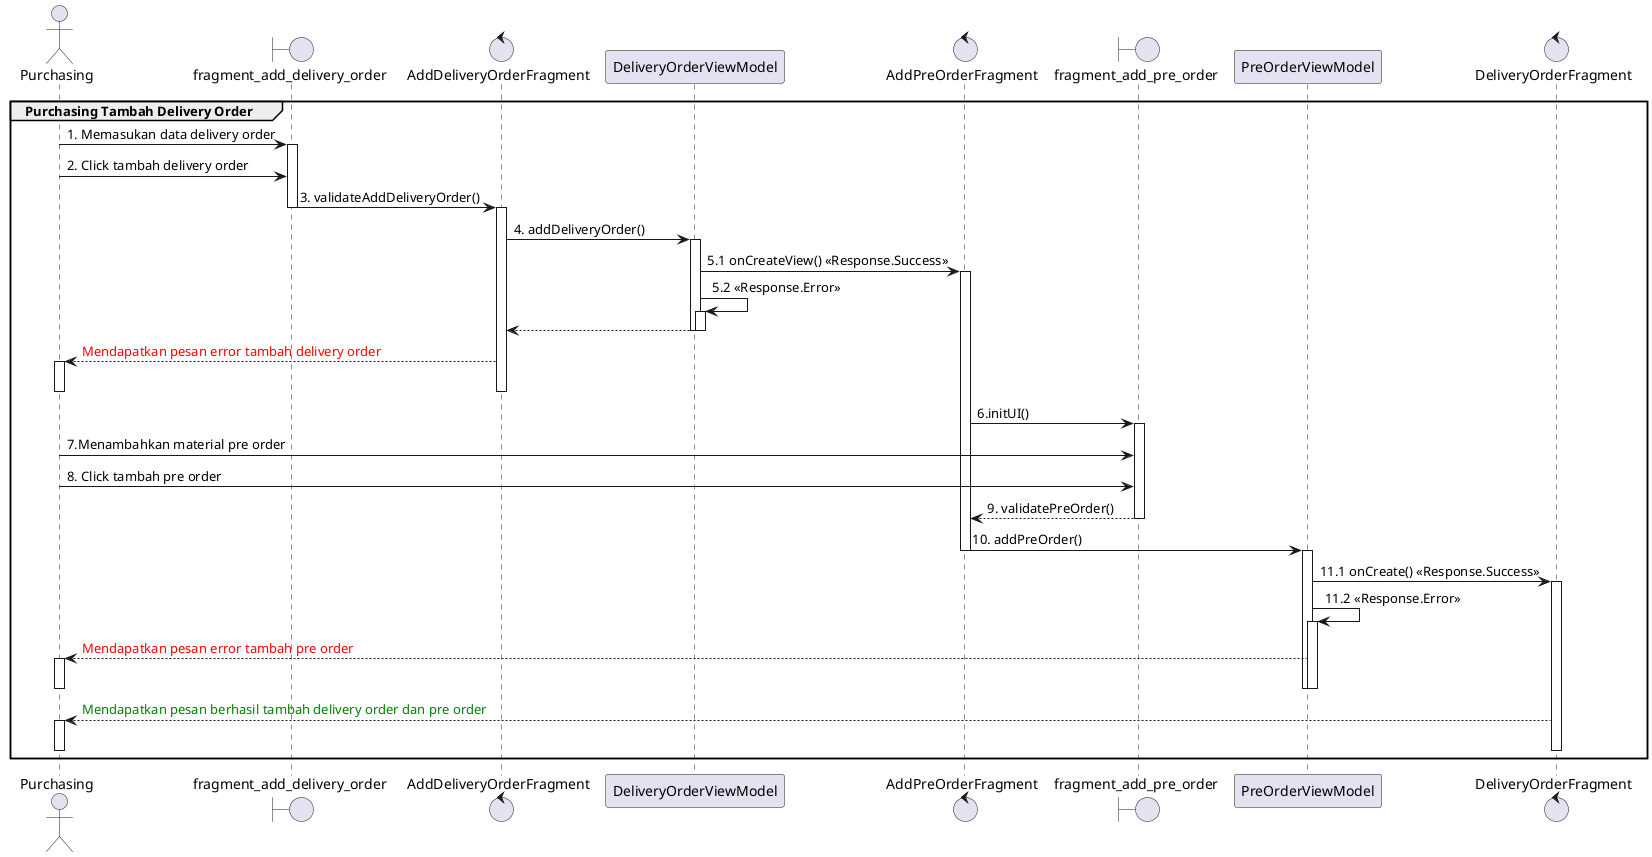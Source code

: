 @startuml
'https://plantuml.com/sequence-diagram

group Purchasing Tambah Delivery Order
    actor       Purchasing
    boundary    fragment_add_delivery_order
    control     AddDeliveryOrderFragment

    Purchasing -> fragment_add_delivery_order : 1. Memasukan data delivery order
    activate fragment_add_delivery_order
    Purchasing -> fragment_add_delivery_order : 2. Click tambah delivery order

    fragment_add_delivery_order -> AddDeliveryOrderFragment : 3. validateAddDeliveryOrder()
    deactivate fragment_add_delivery_order

    activate AddDeliveryOrderFragment
    AddDeliveryOrderFragment -> DeliveryOrderViewModel : 4. addDeliveryOrder()
    activate DeliveryOrderViewModel

    control AddPreOrderFragment
    DeliveryOrderViewModel -> AddPreOrderFragment : 5.1 onCreateView() <<Response.Success>>
    activate AddPreOrderFragment

    DeliveryOrderViewModel -> DeliveryOrderViewModel : 5.2 <<Response.Error>>
    activate DeliveryOrderViewModel
    AddDeliveryOrderFragment <-- DeliveryOrderViewModel
    deactivate DeliveryOrderViewModel
    deactivate DeliveryOrderViewModel

    Purchasing <-- AddDeliveryOrderFragment : <font color=red>Mendapatkan pesan error tambah delivery order
    activate Purchasing
    deactivate Purchasing
    deactivate AddDeliveryOrderFragment

    boundary    fragment_add_pre_order
    AddPreOrderFragment -> fragment_add_pre_order :  6.initUI()
    activate fragment_add_pre_order
    Purchasing -> fragment_add_pre_order :  7.Menambahkan material pre order
    Purchasing -> fragment_add_pre_order :  8. Click tambah pre order

    AddPreOrderFragment <-- fragment_add_pre_order : 9. validatePreOrder()
    deactivate fragment_add_pre_order

    AddPreOrderFragment -> PreOrderViewModel: 10. addPreOrder()
    deactivate AddPreOrderFragment

    activate PreOrderViewModel
    control DeliveryOrderFragment
    PreOrderViewModel -> DeliveryOrderFragment : 11.1 onCreate() <<Response.Success>>
    activate DeliveryOrderFragment
    PreOrderViewModel -> PreOrderViewModel : 11.2 <<Response.Error>>
    activate PreOrderViewModel
    Purchasing <-- PreOrderViewModel : <font color=red>Mendapatkan pesan error tambah pre order
    activate Purchasing
    deactivate Purchasing
    deactivate PreOrderViewModel
    deactivate PreOrderViewModel
    Purchasing <-- DeliveryOrderFragment :  <font color=green>Mendapatkan pesan berhasil tambah delivery order dan pre order
    activate Purchasing
    deactivate Purchasing
    deactivate DeliveryOrderFragment
end
@enduml